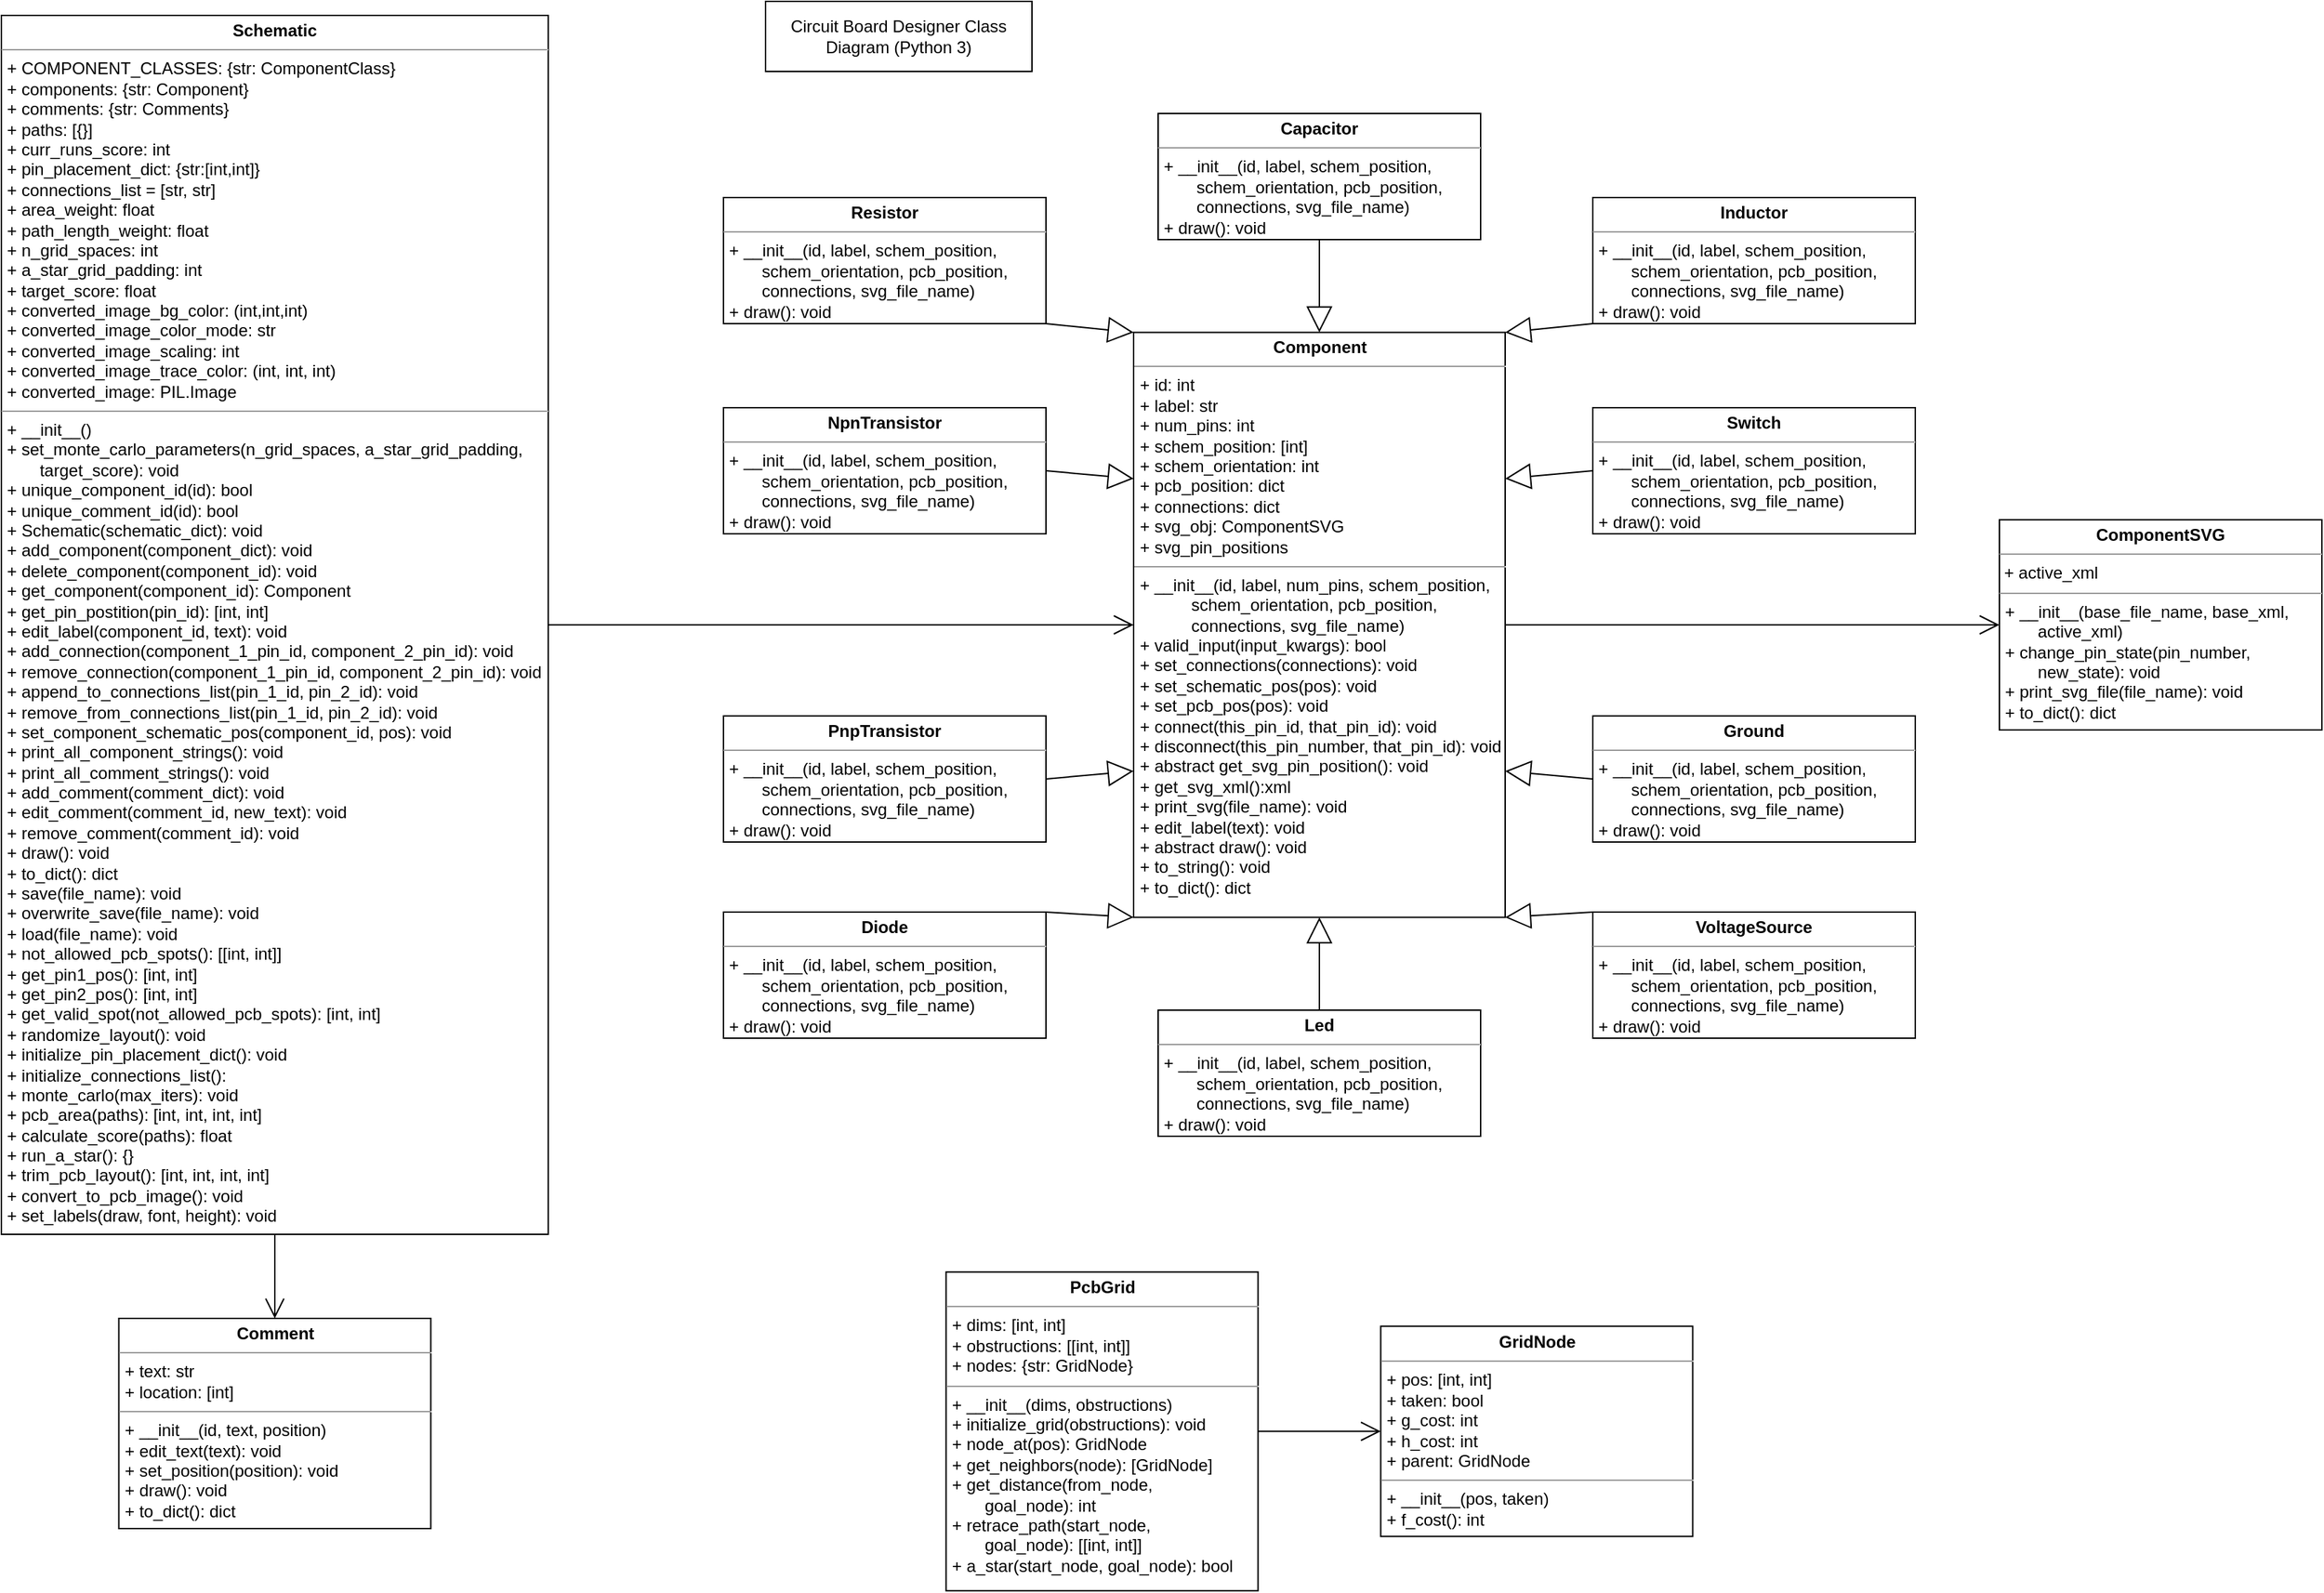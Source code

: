 <mxfile version="14.6.0" type="github">
  <diagram id="xsWnLA2NbZK4KlJk-8-H" name="Page-1">
    <mxGraphModel dx="523" dy="2185" grid="1" gridSize="10" guides="1" tooltips="1" connect="1" arrows="1" fold="1" page="1" pageScale="1" pageWidth="850" pageHeight="1100" math="0" shadow="0">
      <root>
        <mxCell id="0" />
        <mxCell id="1" parent="0" />
        <mxCell id="S9mcAk_hW2MHrrXe7dgP-1" value="&lt;p style=&quot;margin: 0px ; margin-top: 4px ; text-align: center&quot;&gt;&lt;b&gt;Schematic&lt;/b&gt;&lt;/p&gt;&lt;hr size=&quot;1&quot;&gt;&lt;p style=&quot;margin: 0px ; margin-left: 4px&quot;&gt;+ COMPONENT_CLASSES: {str: ComponentClass}&lt;br&gt;&lt;/p&gt;&lt;p style=&quot;margin: 0px ; margin-left: 4px&quot;&gt;+ components: {str: Component}&lt;br&gt;&lt;/p&gt;&lt;p style=&quot;margin: 0px ; margin-left: 4px&quot;&gt;+ comments: {str: Comments}&lt;br&gt;&lt;/p&gt;&lt;p style=&quot;margin: 0px ; margin-left: 4px&quot;&gt;+ paths: [{}]&lt;br&gt;&lt;/p&gt;&lt;p style=&quot;margin: 0px ; margin-left: 4px&quot;&gt;+ curr_runs_score: int&lt;br&gt;&lt;/p&gt;&lt;p style=&quot;margin: 0px ; margin-left: 4px&quot;&gt;+ pin_placement_dict: {str:[int,int]}&lt;/p&gt;&lt;p style=&quot;margin: 0px ; margin-left: 4px&quot;&gt;+ connections_list = [str, str]&lt;/p&gt;&lt;p style=&quot;margin: 0px ; margin-left: 4px&quot;&gt;+ area_weight: float&lt;/p&gt;&lt;p style=&quot;margin: 0px ; margin-left: 4px&quot;&gt;+ path_length_weight: float&lt;/p&gt;&lt;p style=&quot;margin: 0px ; margin-left: 4px&quot;&gt;+ n_grid_spaces: int&lt;/p&gt;&lt;p style=&quot;margin: 0px ; margin-left: 4px&quot;&gt;+ a_star_grid_padding: int&lt;br&gt;&lt;/p&gt;&lt;p style=&quot;margin: 0px ; margin-left: 4px&quot;&gt;+ target_score: float&lt;/p&gt;&lt;p style=&quot;margin: 0px ; margin-left: 4px&quot;&gt;+ converted_image_bg_color: (int,int,int)&lt;/p&gt;&lt;p style=&quot;margin: 0px ; margin-left: 4px&quot;&gt;+ converted_image_color_mode: str&lt;br&gt;&lt;/p&gt;&lt;p style=&quot;margin: 0px ; margin-left: 4px&quot;&gt;+ converted_image_scaling: int&lt;br&gt;&lt;/p&gt;&lt;p style=&quot;margin: 0px ; margin-left: 4px&quot;&gt;+ converted_image_trace_color: (int, int, int)&lt;/p&gt;&lt;p style=&quot;margin: 0px ; margin-left: 4px&quot;&gt;+ converted_image: PIL.Image&lt;br&gt;&lt;/p&gt;&lt;hr size=&quot;1&quot;&gt;&lt;p style=&quot;margin: 0px ; margin-left: 4px&quot;&gt;+ __init__()&lt;/p&gt;&lt;p style=&quot;margin: 0px ; margin-left: 4px&quot;&gt;+ set_monte_carlo_parameters(n_grid_spaces, a_star_grid_padding,&lt;/p&gt;&lt;p style=&quot;margin: 0px ; margin-left: 4px&quot;&gt;&amp;nbsp;&amp;nbsp;&amp;nbsp;&amp;nbsp;&amp;nbsp;&amp;nbsp; target_score): void&lt;/p&gt;&lt;p style=&quot;margin: 0px ; margin-left: 4px&quot;&gt;+ unique_component_id(id): bool&lt;/p&gt;&lt;p style=&quot;margin: 0px ; margin-left: 4px&quot;&gt;+ unique_comment_id(id): bool&lt;/p&gt;&lt;p style=&quot;margin: 0px ; margin-left: 4px&quot;&gt;+ Schematic(schematic_dict): void&lt;/p&gt;&lt;p style=&quot;margin: 0px ; margin-left: 4px&quot;&gt;+ add_component(component_dict): void&lt;/p&gt;&lt;p style=&quot;margin: 0px ; margin-left: 4px&quot;&gt;+ delete_component(component_id): void&lt;/p&gt;&lt;p style=&quot;margin: 0px ; margin-left: 4px&quot;&gt;+ get_component(component_id): Component&lt;br&gt;&lt;/p&gt;&lt;p style=&quot;margin: 0px ; margin-left: 4px&quot;&gt;+ get_pin_postition(pin_id): [int, int]&lt;br&gt;&lt;/p&gt;&lt;p style=&quot;margin: 0px ; margin-left: 4px&quot;&gt;+ edit_label(component_id, text): void&lt;/p&gt;&lt;p style=&quot;margin: 0px ; margin-left: 4px&quot;&gt;+ add_connection(component_1_pin_id, component_2_pin_id): void&lt;/p&gt;&lt;p style=&quot;margin: 0px ; margin-left: 4px&quot;&gt;+ remove_connection(component_1_pin_id, component_2_pin_id): void&lt;/p&gt;&lt;p style=&quot;margin: 0px ; margin-left: 4px&quot;&gt;+ append_to_connections_list(pin_1_id, pin_2_id): void&lt;/p&gt;&lt;p style=&quot;margin: 0px ; margin-left: 4px&quot;&gt;+ remove_from_connections_list(pin_1_id, pin_2_id): void&lt;/p&gt;&lt;p style=&quot;margin: 0px ; margin-left: 4px&quot;&gt;+ set_component_schematic_pos(component_id, pos): void&lt;/p&gt;&lt;p style=&quot;margin: 0px ; margin-left: 4px&quot;&gt;+ print_all_component_strings(): void&lt;/p&gt;&lt;p style=&quot;margin: 0px ; margin-left: 4px&quot;&gt;+ print_all_comment_strings(): void&lt;/p&gt;&lt;p style=&quot;margin: 0px ; margin-left: 4px&quot;&gt;+ add_comment(comment_dict): void&lt;/p&gt;&lt;p style=&quot;margin: 0px ; margin-left: 4px&quot;&gt;+ edit_comment(comment_id, new_text): void&lt;br&gt;&lt;/p&gt;&lt;p style=&quot;margin: 0px ; margin-left: 4px&quot;&gt;+ remove_comment(comment_id): void&lt;/p&gt;&lt;p style=&quot;margin: 0px ; margin-left: 4px&quot;&gt;+ draw(): void&lt;/p&gt;&lt;p style=&quot;margin: 0px ; margin-left: 4px&quot;&gt;+ to_dict(): dict&lt;br&gt;&lt;/p&gt;&lt;p style=&quot;margin: 0px ; margin-left: 4px&quot;&gt;+ save(file_name): void&lt;/p&gt;&lt;p style=&quot;margin: 0px ; margin-left: 4px&quot;&gt;+ overwrite_save(file_name): void&lt;/p&gt;&lt;p style=&quot;margin: 0px ; margin-left: 4px&quot;&gt;+ load(file_name): void&lt;/p&gt;&lt;p style=&quot;margin: 0px ; margin-left: 4px&quot;&gt;+ not_allowed_pcb_spots(): [[int, int]]&lt;/p&gt;&lt;p style=&quot;margin: 0px ; margin-left: 4px&quot;&gt;+ get_pin1_pos(): [int, int]&lt;/p&gt;&lt;p style=&quot;margin: 0px ; margin-left: 4px&quot;&gt;+ get_pin2_pos(): [int, int]&lt;/p&gt;&lt;p style=&quot;margin: 0px ; margin-left: 4px&quot;&gt;+ get_valid_spot(not_allowed_pcb_spots): [int, int]&lt;br&gt;&lt;/p&gt;&lt;p style=&quot;margin: 0px ; margin-left: 4px&quot;&gt;+ randomize_layout(): void&lt;/p&gt;&lt;p style=&quot;margin: 0px ; margin-left: 4px&quot;&gt;+ initialize_pin_placement_dict(): void&lt;/p&gt;&lt;p style=&quot;margin: 0px ; margin-left: 4px&quot;&gt;+ initialize_connections_list():&lt;br&gt;&lt;/p&gt;&lt;p style=&quot;margin: 0px ; margin-left: 4px&quot;&gt;+ monte_carlo(max_iters): void&lt;/p&gt;&lt;p style=&quot;margin: 0px ; margin-left: 4px&quot;&gt;+ pcb_area(paths): [int, int, int, int]&lt;/p&gt;&lt;p style=&quot;margin: 0px ; margin-left: 4px&quot;&gt;+ calculate_score(paths): float&lt;/p&gt;&lt;p style=&quot;margin: 0px ; margin-left: 4px&quot;&gt;+ run_a_star(): {}&lt;/p&gt;&lt;p style=&quot;margin: 0px ; margin-left: 4px&quot;&gt;+ trim_pcb_layout(): [int, int, int, int]&lt;/p&gt;&lt;p style=&quot;margin: 0px ; margin-left: 4px&quot;&gt;+ convert_to_pcb_image(): void&lt;/p&gt;&lt;p style=&quot;margin: 0px ; margin-left: 4px&quot;&gt;+ set_labels(draw, font, height): void&lt;br&gt;&lt;/p&gt;&lt;p style=&quot;margin: 0px ; margin-left: 4px&quot;&gt;&lt;br&gt;&lt;/p&gt;" style="verticalAlign=top;align=left;overflow=fill;fontSize=12;fontFamily=Helvetica;html=1;" parent="1" vertex="1">
          <mxGeometry x="2210" y="-24" width="390" height="870" as="geometry" />
        </mxCell>
        <mxCell id="S9mcAk_hW2MHrrXe7dgP-2" value="&lt;p style=&quot;margin: 0px ; margin-top: 4px ; text-align: center&quot;&gt;&lt;b&gt;Component&lt;/b&gt;&lt;/p&gt;&lt;hr size=&quot;1&quot;&gt;&lt;p style=&quot;margin: 0px ; margin-left: 4px&quot;&gt;+ id: int&lt;/p&gt;&lt;p style=&quot;margin: 0px ; margin-left: 4px&quot;&gt;+ label: str&lt;/p&gt;&lt;p style=&quot;margin: 0px ; margin-left: 4px&quot;&gt;+ num_pins: int&lt;/p&gt;&lt;p style=&quot;margin: 0px ; margin-left: 4px&quot;&gt;+ schem_position: [int]&lt;/p&gt;&lt;p style=&quot;margin: 0px ; margin-left: 4px&quot;&gt;+ schem_orientation: int&lt;/p&gt;&lt;p style=&quot;margin: 0px ; margin-left: 4px&quot;&gt;+ pcb_position: dict&lt;br&gt;&lt;/p&gt;&lt;p style=&quot;margin: 0px ; margin-left: 4px&quot;&gt;+ connections: dict&lt;/p&gt;&lt;p style=&quot;margin: 0px ; margin-left: 4px&quot;&gt;+ svg_obj: ComponentSVG&lt;br&gt;&lt;/p&gt;&lt;p style=&quot;margin: 0px ; margin-left: 4px&quot;&gt;+ svg_pin_positions&lt;br&gt;&lt;/p&gt;&lt;hr size=&quot;1&quot;&gt;&lt;p style=&quot;margin: 0px ; margin-left: 4px&quot;&gt;+ __init__(id, label, num_pins, schem_position,&lt;/p&gt;&lt;p style=&quot;margin: 0px ; margin-left: 4px&quot;&gt;&amp;nbsp;&amp;nbsp;&amp;nbsp;&amp;nbsp;&amp;nbsp;&amp;nbsp;&amp;nbsp;&amp;nbsp;&amp;nbsp;&amp;nbsp; schem_orientation, pcb_position,&lt;/p&gt;&lt;p style=&quot;margin: 0px ; margin-left: 4px&quot;&gt;&amp;nbsp;&amp;nbsp;&amp;nbsp;&amp;nbsp;&amp;nbsp;&amp;nbsp;&amp;nbsp;&amp;nbsp;&amp;nbsp;&amp;nbsp; connections, svg_file_name)&lt;/p&gt;&lt;p style=&quot;margin: 0px ; margin-left: 4px&quot;&gt;+ valid_input(input_kwargs): bool&lt;/p&gt;&lt;p style=&quot;margin: 0px ; margin-left: 4px&quot;&gt;+ set_connections(connections): void&lt;/p&gt;&lt;p style=&quot;margin: 0px ; margin-left: 4px&quot;&gt;+ set_schematic_pos(pos): void&lt;/p&gt;&lt;p style=&quot;margin: 0px ; margin-left: 4px&quot;&gt;+ set_pcb_pos(pos): void&lt;br&gt;&lt;/p&gt;&lt;p style=&quot;margin: 0px ; margin-left: 4px&quot;&gt;+ connect(this_pin_id, that_pin_id): void&lt;/p&gt;&lt;p style=&quot;margin: 0px ; margin-left: 4px&quot;&gt;+ disconnect(this_pin_number, that_pin_id): void&lt;/p&gt;&lt;p style=&quot;margin: 0px ; margin-left: 4px&quot;&gt;+ abstract get_svg_pin_position(): void&lt;/p&gt;&lt;p style=&quot;margin: 0px ; margin-left: 4px&quot;&gt;+ get_svg_xml():xml&lt;/p&gt;&lt;p style=&quot;margin: 0px ; margin-left: 4px&quot;&gt;+ print_svg(file_name): void&lt;br&gt;&lt;/p&gt;&lt;p style=&quot;margin: 0px ; margin-left: 4px&quot;&gt;+ edit_label(text): void&lt;/p&gt;&lt;p style=&quot;margin: 0px ; margin-left: 4px&quot;&gt;+ abstract draw(): void&lt;/p&gt;&lt;p style=&quot;margin: 0px ; margin-left: 4px&quot;&gt;+ to_string(): void&lt;br&gt;&lt;/p&gt;&lt;p style=&quot;margin: 0px ; margin-left: 4px&quot;&gt;+ to_dict(): dict&lt;br&gt;&lt;/p&gt;" style="verticalAlign=top;align=left;overflow=fill;fontSize=12;fontFamily=Helvetica;html=1;" parent="1" vertex="1">
          <mxGeometry x="3017.5" y="202.25" width="265" height="417.5" as="geometry" />
        </mxCell>
        <mxCell id="S9mcAk_hW2MHrrXe7dgP-3" value="&lt;p style=&quot;margin: 0px ; margin-top: 4px ; text-align: center&quot;&gt;&lt;b&gt;Comment&lt;/b&gt;&lt;/p&gt;&lt;hr size=&quot;1&quot;&gt;&lt;p style=&quot;margin: 0px ; margin-left: 4px&quot;&gt;+ text: str&lt;/p&gt;&lt;p style=&quot;margin: 0px ; margin-left: 4px&quot;&gt;+ location: [int]&lt;/p&gt;&lt;hr size=&quot;1&quot;&gt;&lt;p style=&quot;margin: 0px ; margin-left: 4px&quot;&gt;+ __init__(id, text, position)&lt;br&gt;&lt;/p&gt;&lt;p style=&quot;margin: 0px ; margin-left: 4px&quot;&gt;+ edit_text(text): void&lt;/p&gt;&lt;p style=&quot;margin: 0px ; margin-left: 4px&quot;&gt;+ set_position(position): void&lt;/p&gt;&lt;p style=&quot;margin: 0px ; margin-left: 4px&quot;&gt;+ draw(): void&lt;/p&gt;&lt;p style=&quot;margin: 0px ; margin-left: 4px&quot;&gt;+ to_dict(): dict&lt;/p&gt;" style="verticalAlign=top;align=left;overflow=fill;fontSize=12;fontFamily=Helvetica;html=1;" parent="1" vertex="1">
          <mxGeometry x="2293.75" y="906" width="222.5" height="150" as="geometry" />
        </mxCell>
        <mxCell id="S9mcAk_hW2MHrrXe7dgP-14" style="edgeStyle=orthogonalEdgeStyle;rounded=0;orthogonalLoop=1;jettySize=auto;html=1;exitX=0.5;exitY=1;exitDx=0;exitDy=0;" parent="1" edge="1">
          <mxGeometry relative="1" as="geometry">
            <mxPoint x="3078.75" y="861.63" as="sourcePoint" />
            <mxPoint x="3078.75" y="861.63" as="targetPoint" />
          </mxGeometry>
        </mxCell>
        <mxCell id="S9mcAk_hW2MHrrXe7dgP-15" value="" style="endArrow=block;endSize=16;endFill=0;html=1;exitX=0.5;exitY=1;exitDx=0;exitDy=0;" parent="1" source="I2P0sZTxLfbZtq73Sx4J-11" target="S9mcAk_hW2MHrrXe7dgP-2" edge="1">
          <mxGeometry width="160" relative="1" as="geometry">
            <mxPoint x="3150" y="206" as="sourcePoint" />
            <mxPoint x="3500" y="296" as="targetPoint" />
          </mxGeometry>
        </mxCell>
        <mxCell id="S9mcAk_hW2MHrrXe7dgP-16" value="" style="endArrow=block;endSize=16;endFill=0;html=1;exitX=0;exitY=1;exitDx=0;exitDy=0;entryX=1;entryY=0;entryDx=0;entryDy=0;" parent="1" source="I2P0sZTxLfbZtq73Sx4J-10" target="S9mcAk_hW2MHrrXe7dgP-2" edge="1">
          <mxGeometry width="160" relative="1" as="geometry">
            <mxPoint x="3240" y="226" as="sourcePoint" />
            <mxPoint x="3400" y="226" as="targetPoint" />
          </mxGeometry>
        </mxCell>
        <mxCell id="S9mcAk_hW2MHrrXe7dgP-17" value="" style="endArrow=block;endSize=16;endFill=0;html=1;exitX=0;exitY=0.5;exitDx=0;exitDy=0;entryX=1;entryY=0.25;entryDx=0;entryDy=0;" parent="1" source="I2P0sZTxLfbZtq73Sx4J-9" target="S9mcAk_hW2MHrrXe7dgP-2" edge="1">
          <mxGeometry width="160" relative="1" as="geometry">
            <mxPoint x="3340" y="296" as="sourcePoint" />
            <mxPoint x="3500" y="296" as="targetPoint" />
          </mxGeometry>
        </mxCell>
        <mxCell id="S9mcAk_hW2MHrrXe7dgP-18" value="" style="endArrow=block;endSize=16;endFill=0;html=1;entryX=1;entryY=0.75;entryDx=0;entryDy=0;exitX=0;exitY=0.5;exitDx=0;exitDy=0;" parent="1" source="I2P0sZTxLfbZtq73Sx4J-8" target="S9mcAk_hW2MHrrXe7dgP-2" edge="1">
          <mxGeometry width="160" relative="1" as="geometry">
            <mxPoint x="3345" y="541" as="sourcePoint" />
            <mxPoint x="3500" y="296" as="targetPoint" />
          </mxGeometry>
        </mxCell>
        <mxCell id="S9mcAk_hW2MHrrXe7dgP-19" value="" style="endArrow=block;endSize=16;endFill=0;html=1;exitX=0;exitY=0;exitDx=0;exitDy=0;entryX=1;entryY=1;entryDx=0;entryDy=0;" parent="1" source="I2P0sZTxLfbZtq73Sx4J-7" target="S9mcAk_hW2MHrrXe7dgP-2" edge="1">
          <mxGeometry width="160" relative="1" as="geometry">
            <mxPoint x="3390" y="586" as="sourcePoint" />
            <mxPoint x="3500" y="296" as="targetPoint" />
          </mxGeometry>
        </mxCell>
        <mxCell id="S9mcAk_hW2MHrrXe7dgP-20" value="" style="endArrow=block;endSize=16;endFill=0;html=1;exitX=0.5;exitY=0;exitDx=0;exitDy=0;entryX=0.5;entryY=1;entryDx=0;entryDy=0;" parent="1" source="I2P0sZTxLfbZtq73Sx4J-6" target="S9mcAk_hW2MHrrXe7dgP-2" edge="1">
          <mxGeometry width="160" relative="1" as="geometry">
            <mxPoint x="3150" y="586" as="sourcePoint" />
            <mxPoint x="3500" y="456" as="targetPoint" />
          </mxGeometry>
        </mxCell>
        <mxCell id="S9mcAk_hW2MHrrXe7dgP-21" value="" style="endArrow=block;endSize=16;endFill=0;html=1;entryX=0;entryY=1;entryDx=0;entryDy=0;exitX=1;exitY=0;exitDx=0;exitDy=0;" parent="1" source="I2P0sZTxLfbZtq73Sx4J-5" target="S9mcAk_hW2MHrrXe7dgP-2" edge="1">
          <mxGeometry width="160" relative="1" as="geometry">
            <mxPoint x="2910" y="586" as="sourcePoint" />
            <mxPoint x="3460" y="456" as="targetPoint" />
          </mxGeometry>
        </mxCell>
        <mxCell id="S9mcAk_hW2MHrrXe7dgP-22" value="" style="endArrow=block;endSize=16;endFill=0;html=1;entryX=0;entryY=0.75;entryDx=0;entryDy=0;exitX=1;exitY=0.5;exitDx=0;exitDy=0;" parent="1" source="I2P0sZTxLfbZtq73Sx4J-4" target="S9mcAk_hW2MHrrXe7dgP-2" edge="1">
          <mxGeometry width="160" relative="1" as="geometry">
            <mxPoint x="2965" y="446" as="sourcePoint" />
            <mxPoint x="3460" y="456" as="targetPoint" />
          </mxGeometry>
        </mxCell>
        <mxCell id="S9mcAk_hW2MHrrXe7dgP-23" value="" style="endArrow=block;endSize=16;endFill=0;html=1;entryX=0;entryY=0.25;entryDx=0;entryDy=0;exitX=1;exitY=0.5;exitDx=0;exitDy=0;" parent="1" source="I2P0sZTxLfbZtq73Sx4J-3" target="S9mcAk_hW2MHrrXe7dgP-2" edge="1">
          <mxGeometry width="160" relative="1" as="geometry">
            <mxPoint x="2955" y="286" as="sourcePoint" />
            <mxPoint x="3460" y="456" as="targetPoint" />
          </mxGeometry>
        </mxCell>
        <mxCell id="S9mcAk_hW2MHrrXe7dgP-24" value="" style="endArrow=block;endSize=16;endFill=0;html=1;exitX=1;exitY=1;exitDx=0;exitDy=0;entryX=0;entryY=0;entryDx=0;entryDy=0;" parent="1" source="I2P0sZTxLfbZtq73Sx4J-2" target="S9mcAk_hW2MHrrXe7dgP-2" edge="1">
          <mxGeometry width="160" relative="1" as="geometry">
            <mxPoint x="2965" y="236.0" as="sourcePoint" />
            <mxPoint x="3460" y="366" as="targetPoint" />
          </mxGeometry>
        </mxCell>
        <mxCell id="S9mcAk_hW2MHrrXe7dgP-25" value="" style="endArrow=open;endFill=1;endSize=12;html=1;exitX=0.5;exitY=1;exitDx=0;exitDy=0;" parent="1" source="S9mcAk_hW2MHrrXe7dgP-1" target="S9mcAk_hW2MHrrXe7dgP-3" edge="1">
          <mxGeometry width="160" relative="1" as="geometry">
            <mxPoint x="2600" y="263.5" as="sourcePoint" />
            <mxPoint x="2760" y="263.5" as="targetPoint" />
          </mxGeometry>
        </mxCell>
        <mxCell id="S9mcAk_hW2MHrrXe7dgP-26" value="" style="endArrow=open;endFill=1;endSize=12;html=1;exitX=1;exitY=0.5;exitDx=0;exitDy=0;entryX=0;entryY=0.5;entryDx=0;entryDy=0;" parent="1" source="S9mcAk_hW2MHrrXe7dgP-1" target="S9mcAk_hW2MHrrXe7dgP-2" edge="1">
          <mxGeometry width="160" relative="1" as="geometry">
            <mxPoint x="2895" y="366" as="sourcePoint" />
            <mxPoint x="2745" y="466" as="targetPoint" />
          </mxGeometry>
        </mxCell>
        <mxCell id="S9mcAk_hW2MHrrXe7dgP-27" value="Circuit Board Designer Class Diagram (Python 3)" style="rounded=0;whiteSpace=wrap;html=1;" parent="1" vertex="1">
          <mxGeometry x="2755" y="-34" width="190" height="50" as="geometry" />
        </mxCell>
        <mxCell id="I2P0sZTxLfbZtq73Sx4J-2" value="&lt;p style=&quot;margin: 0px ; margin-top: 4px ; text-align: center&quot;&gt;&lt;b&gt;Resistor&lt;/b&gt;&lt;/p&gt;&lt;hr size=&quot;1&quot;&gt;&lt;p style=&quot;margin: 0px ; margin-left: 4px&quot;&gt;+ __init__(id, label, schem_position,&lt;/p&gt;&lt;p style=&quot;margin: 0px ; margin-left: 4px&quot;&gt;&amp;nbsp;&amp;nbsp;&amp;nbsp;&amp;nbsp;&amp;nbsp;&amp;nbsp; schem_orientation, pcb_position,&lt;/p&gt;&lt;p style=&quot;margin: 0px ; margin-left: 4px&quot;&gt;&amp;nbsp;&amp;nbsp;&amp;nbsp;&amp;nbsp;&amp;nbsp;&amp;nbsp; connections, svg_file_name)&lt;br&gt;&lt;/p&gt;&lt;p style=&quot;margin: 0px ; margin-left: 4px&quot;&gt;+ draw(): void&lt;/p&gt;" style="verticalAlign=top;align=left;overflow=fill;fontSize=12;fontFamily=Helvetica;html=1;" parent="1" vertex="1">
          <mxGeometry x="2725" y="106" width="230" height="90" as="geometry" />
        </mxCell>
        <mxCell id="I2P0sZTxLfbZtq73Sx4J-3" value="&lt;p style=&quot;margin: 0px ; margin-top: 4px ; text-align: center&quot;&gt;&lt;b&gt;NpnTransistor&lt;/b&gt;&lt;/p&gt;&lt;hr size=&quot;1&quot;&gt;&lt;p style=&quot;margin: 0px ; margin-left: 4px&quot;&gt;+ __init__(id, label, schem_position,&lt;/p&gt;&lt;p style=&quot;margin: 0px ; margin-left: 4px&quot;&gt;&amp;nbsp;&amp;nbsp;&amp;nbsp;&amp;nbsp;&amp;nbsp;&amp;nbsp; schem_orientation, pcb_position,&lt;/p&gt;&lt;p style=&quot;margin: 0px ; margin-left: 4px&quot;&gt;&amp;nbsp;&amp;nbsp;&amp;nbsp;&amp;nbsp;&amp;nbsp;&amp;nbsp; connections, svg_file_name)&lt;br&gt;&lt;/p&gt;&lt;p style=&quot;margin: 0px ; margin-left: 4px&quot;&gt;+ draw(): void&lt;/p&gt;" style="verticalAlign=top;align=left;overflow=fill;fontSize=12;fontFamily=Helvetica;html=1;" parent="1" vertex="1">
          <mxGeometry x="2725" y="256" width="230" height="90" as="geometry" />
        </mxCell>
        <mxCell id="I2P0sZTxLfbZtq73Sx4J-4" value="&lt;p style=&quot;margin: 0px ; margin-top: 4px ; text-align: center&quot;&gt;&lt;b&gt;PnpTransistor&lt;/b&gt;&lt;/p&gt;&lt;hr size=&quot;1&quot;&gt;&lt;p style=&quot;margin: 0px ; margin-left: 4px&quot;&gt;+ __init__(id, label, schem_position,&lt;/p&gt;&lt;p style=&quot;margin: 0px ; margin-left: 4px&quot;&gt;&amp;nbsp;&amp;nbsp;&amp;nbsp;&amp;nbsp;&amp;nbsp;&amp;nbsp; schem_orientation, pcb_position,&lt;/p&gt;&lt;p style=&quot;margin: 0px ; margin-left: 4px&quot;&gt;&amp;nbsp;&amp;nbsp;&amp;nbsp;&amp;nbsp;&amp;nbsp;&amp;nbsp; connections, svg_file_name)&lt;br&gt;&lt;/p&gt;&lt;p style=&quot;margin: 0px ; margin-left: 4px&quot;&gt;+ draw(): void&lt;/p&gt;" style="verticalAlign=top;align=left;overflow=fill;fontSize=12;fontFamily=Helvetica;html=1;" parent="1" vertex="1">
          <mxGeometry x="2725" y="476" width="230" height="90" as="geometry" />
        </mxCell>
        <mxCell id="I2P0sZTxLfbZtq73Sx4J-5" value="&lt;p style=&quot;margin: 0px ; margin-top: 4px ; text-align: center&quot;&gt;&lt;b&gt;Diode&lt;/b&gt;&lt;/p&gt;&lt;hr size=&quot;1&quot;&gt;&lt;p style=&quot;margin: 0px ; margin-left: 4px&quot;&gt;+ __init__(id, label, schem_position,&lt;/p&gt;&lt;p style=&quot;margin: 0px ; margin-left: 4px&quot;&gt;&amp;nbsp;&amp;nbsp;&amp;nbsp;&amp;nbsp;&amp;nbsp;&amp;nbsp; schem_orientation, pcb_position,&lt;/p&gt;&lt;p style=&quot;margin: 0px ; margin-left: 4px&quot;&gt;&amp;nbsp;&amp;nbsp;&amp;nbsp;&amp;nbsp;&amp;nbsp;&amp;nbsp; connections, svg_file_name)&lt;br&gt;&lt;/p&gt;&lt;p style=&quot;margin: 0px ; margin-left: 4px&quot;&gt;+ draw(): void&lt;/p&gt;" style="verticalAlign=top;align=left;overflow=fill;fontSize=12;fontFamily=Helvetica;html=1;" parent="1" vertex="1">
          <mxGeometry x="2725" y="616" width="230" height="90" as="geometry" />
        </mxCell>
        <mxCell id="I2P0sZTxLfbZtq73Sx4J-6" value="&lt;p style=&quot;margin: 0px ; margin-top: 4px ; text-align: center&quot;&gt;&lt;b&gt;Led&lt;/b&gt;&lt;/p&gt;&lt;hr size=&quot;1&quot;&gt;&lt;p style=&quot;margin: 0px ; margin-left: 4px&quot;&gt;+ __init__(id, label, schem_position,&lt;/p&gt;&lt;p style=&quot;margin: 0px ; margin-left: 4px&quot;&gt;&amp;nbsp;&amp;nbsp;&amp;nbsp;&amp;nbsp;&amp;nbsp;&amp;nbsp; schem_orientation, pcb_position,&lt;/p&gt;&lt;p style=&quot;margin: 0px ; margin-left: 4px&quot;&gt;&amp;nbsp;&amp;nbsp;&amp;nbsp;&amp;nbsp;&amp;nbsp;&amp;nbsp; connections, svg_file_name)&lt;br&gt;&lt;/p&gt;&lt;p style=&quot;margin: 0px ; margin-left: 4px&quot;&gt;+ draw(): void&lt;/p&gt;" style="verticalAlign=top;align=left;overflow=fill;fontSize=12;fontFamily=Helvetica;html=1;" parent="1" vertex="1">
          <mxGeometry x="3035" y="686" width="230" height="90" as="geometry" />
        </mxCell>
        <mxCell id="I2P0sZTxLfbZtq73Sx4J-7" value="&lt;p style=&quot;margin: 0px ; margin-top: 4px ; text-align: center&quot;&gt;&lt;b&gt;VoltageSource&lt;/b&gt;&lt;/p&gt;&lt;hr size=&quot;1&quot;&gt;&lt;p style=&quot;margin: 0px ; margin-left: 4px&quot;&gt;+ __init__(id, label, schem_position,&lt;/p&gt;&lt;p style=&quot;margin: 0px ; margin-left: 4px&quot;&gt;&amp;nbsp;&amp;nbsp;&amp;nbsp;&amp;nbsp;&amp;nbsp;&amp;nbsp; schem_orientation, pcb_position,&lt;/p&gt;&lt;p style=&quot;margin: 0px ; margin-left: 4px&quot;&gt;&amp;nbsp;&amp;nbsp;&amp;nbsp;&amp;nbsp;&amp;nbsp;&amp;nbsp; connections, svg_file_name)&lt;br&gt;&lt;/p&gt;&lt;p style=&quot;margin: 0px ; margin-left: 4px&quot;&gt;+ draw(): void&lt;/p&gt;" style="verticalAlign=top;align=left;overflow=fill;fontSize=12;fontFamily=Helvetica;html=1;" parent="1" vertex="1">
          <mxGeometry x="3345" y="616" width="230" height="90" as="geometry" />
        </mxCell>
        <mxCell id="I2P0sZTxLfbZtq73Sx4J-8" value="&lt;p style=&quot;margin: 0px ; margin-top: 4px ; text-align: center&quot;&gt;&lt;b&gt;Ground&lt;/b&gt;&lt;br&gt;&lt;/p&gt;&lt;hr size=&quot;1&quot;&gt;&lt;p style=&quot;margin: 0px ; margin-left: 4px&quot;&gt;+ __init__(id, label, schem_position,&lt;/p&gt;&lt;p style=&quot;margin: 0px ; margin-left: 4px&quot;&gt;&amp;nbsp;&amp;nbsp;&amp;nbsp;&amp;nbsp;&amp;nbsp;&amp;nbsp; schem_orientation, pcb_position,&lt;/p&gt;&lt;p style=&quot;margin: 0px ; margin-left: 4px&quot;&gt;&amp;nbsp;&amp;nbsp;&amp;nbsp;&amp;nbsp;&amp;nbsp;&amp;nbsp; connections, svg_file_name)&lt;br&gt;&lt;/p&gt;&lt;p style=&quot;margin: 0px ; margin-left: 4px&quot;&gt;+ draw(): void&lt;/p&gt;" style="verticalAlign=top;align=left;overflow=fill;fontSize=12;fontFamily=Helvetica;html=1;" parent="1" vertex="1">
          <mxGeometry x="3345" y="476" width="230" height="90" as="geometry" />
        </mxCell>
        <mxCell id="I2P0sZTxLfbZtq73Sx4J-9" value="&lt;p style=&quot;margin: 0px ; margin-top: 4px ; text-align: center&quot;&gt;&lt;b&gt;Switch&lt;/b&gt;&lt;br&gt;&lt;/p&gt;&lt;hr size=&quot;1&quot;&gt;&lt;p style=&quot;margin: 0px ; margin-left: 4px&quot;&gt;+ __init__(id, label, schem_position,&lt;/p&gt;&lt;p style=&quot;margin: 0px ; margin-left: 4px&quot;&gt;&amp;nbsp;&amp;nbsp;&amp;nbsp;&amp;nbsp;&amp;nbsp;&amp;nbsp; schem_orientation, pcb_position,&lt;/p&gt;&lt;p style=&quot;margin: 0px ; margin-left: 4px&quot;&gt;&amp;nbsp;&amp;nbsp;&amp;nbsp;&amp;nbsp;&amp;nbsp;&amp;nbsp; connections, svg_file_name)&lt;br&gt;&lt;/p&gt;&lt;p style=&quot;margin: 0px ; margin-left: 4px&quot;&gt;+ draw(): void&lt;/p&gt;" style="verticalAlign=top;align=left;overflow=fill;fontSize=12;fontFamily=Helvetica;html=1;" parent="1" vertex="1">
          <mxGeometry x="3345" y="256" width="230" height="90" as="geometry" />
        </mxCell>
        <mxCell id="I2P0sZTxLfbZtq73Sx4J-10" value="&lt;p style=&quot;margin: 0px ; margin-top: 4px ; text-align: center&quot;&gt;&lt;b&gt;Inductor&lt;/b&gt;&lt;br&gt;&lt;/p&gt;&lt;hr size=&quot;1&quot;&gt;&lt;p style=&quot;margin: 0px ; margin-left: 4px&quot;&gt;+ __init__(id, label, schem_position,&lt;/p&gt;&lt;p style=&quot;margin: 0px ; margin-left: 4px&quot;&gt;&amp;nbsp;&amp;nbsp;&amp;nbsp;&amp;nbsp;&amp;nbsp;&amp;nbsp; schem_orientation, pcb_position,&lt;/p&gt;&lt;p style=&quot;margin: 0px ; margin-left: 4px&quot;&gt;&amp;nbsp;&amp;nbsp;&amp;nbsp;&amp;nbsp;&amp;nbsp;&amp;nbsp; connections, svg_file_name)&lt;br&gt;&lt;/p&gt;&lt;p style=&quot;margin: 0px ; margin-left: 4px&quot;&gt;+ draw(): void&lt;/p&gt;" style="verticalAlign=top;align=left;overflow=fill;fontSize=12;fontFamily=Helvetica;html=1;" parent="1" vertex="1">
          <mxGeometry x="3345" y="106" width="230" height="90" as="geometry" />
        </mxCell>
        <mxCell id="I2P0sZTxLfbZtq73Sx4J-11" value="&lt;p style=&quot;margin: 0px ; margin-top: 4px ; text-align: center&quot;&gt;&lt;b&gt;Capacitor&lt;/b&gt;&lt;br&gt;&lt;/p&gt;&lt;hr size=&quot;1&quot;&gt;&lt;p style=&quot;margin: 0px ; margin-left: 4px&quot;&gt;+ __init__(id, label, schem_position,&lt;/p&gt;&lt;p style=&quot;margin: 0px ; margin-left: 4px&quot;&gt;&amp;nbsp;&amp;nbsp;&amp;nbsp;&amp;nbsp;&amp;nbsp;&amp;nbsp; schem_orientation, pcb_position,&lt;/p&gt;&lt;p style=&quot;margin: 0px ; margin-left: 4px&quot;&gt;&amp;nbsp;&amp;nbsp;&amp;nbsp;&amp;nbsp;&amp;nbsp;&amp;nbsp; connections, svg_file_name)&lt;br&gt;&lt;/p&gt;&lt;p style=&quot;margin: 0px ; margin-left: 4px&quot;&gt;+ draw(): void&lt;/p&gt;" style="verticalAlign=top;align=left;overflow=fill;fontSize=12;fontFamily=Helvetica;html=1;" parent="1" vertex="1">
          <mxGeometry x="3035" y="46" width="230" height="90" as="geometry" />
        </mxCell>
        <mxCell id="v44fnIPTFxZv7pxiDx0b-1" value="&lt;p style=&quot;margin: 0px ; margin-top: 4px ; text-align: center&quot;&gt;&lt;b&gt;ComponentSVG&lt;/b&gt;&lt;/p&gt;&lt;hr size=&quot;1&quot;&gt;&amp;nbsp;+ active_xml&lt;hr size=&quot;1&quot;&gt;&lt;p style=&quot;margin: 0px ; margin-left: 4px&quot;&gt;+ __init__(base_file_name, base_xml,&lt;/p&gt;&lt;p style=&quot;margin: 0px ; margin-left: 4px&quot;&gt;&amp;nbsp;&amp;nbsp;&amp;nbsp;&amp;nbsp;&amp;nbsp;&amp;nbsp; active_xml)&lt;/p&gt;&lt;p style=&quot;margin: 0px ; margin-left: 4px&quot;&gt;+ change_pin_state(pin_number,&lt;/p&gt;&lt;p style=&quot;margin: 0px ; margin-left: 4px&quot;&gt;&amp;nbsp;&amp;nbsp;&amp;nbsp;&amp;nbsp;&amp;nbsp;&amp;nbsp; new_state): void&lt;/p&gt;&lt;p style=&quot;margin: 0px ; margin-left: 4px&quot;&gt;+ print_svg_file(file_name): void&lt;br&gt;&lt;/p&gt;&lt;p style=&quot;margin: 0px ; margin-left: 4px&quot;&gt;+ to_dict(): dict&lt;br&gt;&lt;/p&gt;" style="verticalAlign=top;align=left;overflow=fill;fontSize=12;fontFamily=Helvetica;html=1;" vertex="1" parent="1">
          <mxGeometry x="3635" y="336" width="230" height="150" as="geometry" />
        </mxCell>
        <mxCell id="v44fnIPTFxZv7pxiDx0b-2" value="" style="endArrow=open;endFill=1;endSize=12;html=1;exitX=1;exitY=0.5;exitDx=0;exitDy=0;entryX=0;entryY=0.5;entryDx=0;entryDy=0;" edge="1" parent="1" source="S9mcAk_hW2MHrrXe7dgP-2" target="v44fnIPTFxZv7pxiDx0b-1">
          <mxGeometry width="160" relative="1" as="geometry">
            <mxPoint x="3805" y="606" as="sourcePoint" />
            <mxPoint x="4207.5" y="606" as="targetPoint" />
          </mxGeometry>
        </mxCell>
        <mxCell id="v44fnIPTFxZv7pxiDx0b-4" value="&lt;p style=&quot;margin: 0px ; margin-top: 4px ; text-align: center&quot;&gt;&lt;b&gt;PcbGrid&lt;/b&gt;&lt;br&gt;&lt;/p&gt;&lt;hr size=&quot;1&quot;&gt;&lt;p style=&quot;margin: 0px ; margin-left: 4px&quot;&gt;+ dims: [int, int]&lt;br&gt;&lt;/p&gt;&lt;p style=&quot;margin: 0px ; margin-left: 4px&quot;&gt;+ obstructions: [[int, int]]&lt;br&gt;&lt;/p&gt;&lt;p style=&quot;margin: 0px ; margin-left: 4px&quot;&gt;+ nodes: {str: GridNode}&lt;br&gt;&lt;/p&gt;&lt;hr size=&quot;1&quot;&gt;&lt;p style=&quot;margin: 0px ; margin-left: 4px&quot;&gt;+ __init__(dims, obstructions)&lt;br&gt;&lt;/p&gt;&lt;p style=&quot;margin: 0px ; margin-left: 4px&quot;&gt;+ initialize_grid(obstructions): void&lt;/p&gt;&lt;p style=&quot;margin: 0px ; margin-left: 4px&quot;&gt;+ node_at(pos): GridNode&lt;/p&gt;&lt;p style=&quot;margin: 0px ; margin-left: 4px&quot;&gt;+ get_neighbors(node): [GridNode]&lt;/p&gt;&lt;p style=&quot;margin: 0px ; margin-left: 4px&quot;&gt;+ get_distance(from_node,&lt;/p&gt;&lt;p style=&quot;margin: 0px ; margin-left: 4px&quot;&gt;&amp;nbsp;&amp;nbsp;&amp;nbsp;&amp;nbsp;&amp;nbsp;&amp;nbsp; goal_node): int&lt;/p&gt;&lt;p style=&quot;margin: 0px ; margin-left: 4px&quot;&gt;+ retrace_path(start_node,&lt;/p&gt;&lt;p style=&quot;margin: 0px ; margin-left: 4px&quot;&gt;&amp;nbsp;&amp;nbsp;&amp;nbsp;&amp;nbsp;&amp;nbsp;&amp;nbsp; goal_node): [[int, int]]&lt;/p&gt;&lt;p style=&quot;margin: 0px ; margin-left: 4px&quot;&gt;+ a_star(start_node, goal_node): bool&lt;br&gt;&lt;/p&gt;" style="verticalAlign=top;align=left;overflow=fill;fontSize=12;fontFamily=Helvetica;html=1;" vertex="1" parent="1">
          <mxGeometry x="2883.75" y="872.88" width="222.5" height="227.5" as="geometry" />
        </mxCell>
        <mxCell id="v44fnIPTFxZv7pxiDx0b-5" value="&lt;p style=&quot;margin: 0px ; margin-top: 4px ; text-align: center&quot;&gt;&lt;b&gt;GridNode&lt;/b&gt;&lt;br&gt;&lt;/p&gt;&lt;hr size=&quot;1&quot;&gt;&lt;p style=&quot;margin: 0px ; margin-left: 4px&quot;&gt;+ pos: [int, int]&lt;br&gt;&lt;/p&gt;&lt;p style=&quot;margin: 0px ; margin-left: 4px&quot;&gt;+ taken: bool&lt;/p&gt;&lt;p style=&quot;margin: 0px ; margin-left: 4px&quot;&gt;+ g_cost: int&lt;br&gt;+ h_cost: int&lt;/p&gt;&lt;p style=&quot;margin: 0px ; margin-left: 4px&quot;&gt;+ parent: GridNode&lt;br&gt;&lt;/p&gt;&lt;hr size=&quot;1&quot;&gt;&lt;p style=&quot;margin: 0px ; margin-left: 4px&quot;&gt;+ __init__(pos, taken)&lt;br&gt;&lt;/p&gt;&lt;p style=&quot;margin: 0px ; margin-left: 4px&quot;&gt;+ f_cost(): int&lt;br&gt;&lt;/p&gt;" style="verticalAlign=top;align=left;overflow=fill;fontSize=12;fontFamily=Helvetica;html=1;" vertex="1" parent="1">
          <mxGeometry x="3193.75" y="911.63" width="222.5" height="150" as="geometry" />
        </mxCell>
        <mxCell id="v44fnIPTFxZv7pxiDx0b-8" value="" style="endArrow=open;endFill=1;endSize=12;html=1;entryX=0;entryY=0.5;entryDx=0;entryDy=0;exitX=1;exitY=0.5;exitDx=0;exitDy=0;" edge="1" parent="1" source="v44fnIPTFxZv7pxiDx0b-4" target="v44fnIPTFxZv7pxiDx0b-5">
          <mxGeometry width="160" relative="1" as="geometry">
            <mxPoint x="2963.75" y="831.63" as="sourcePoint" />
            <mxPoint x="3123.75" y="831.63" as="targetPoint" />
          </mxGeometry>
        </mxCell>
      </root>
    </mxGraphModel>
  </diagram>
</mxfile>
